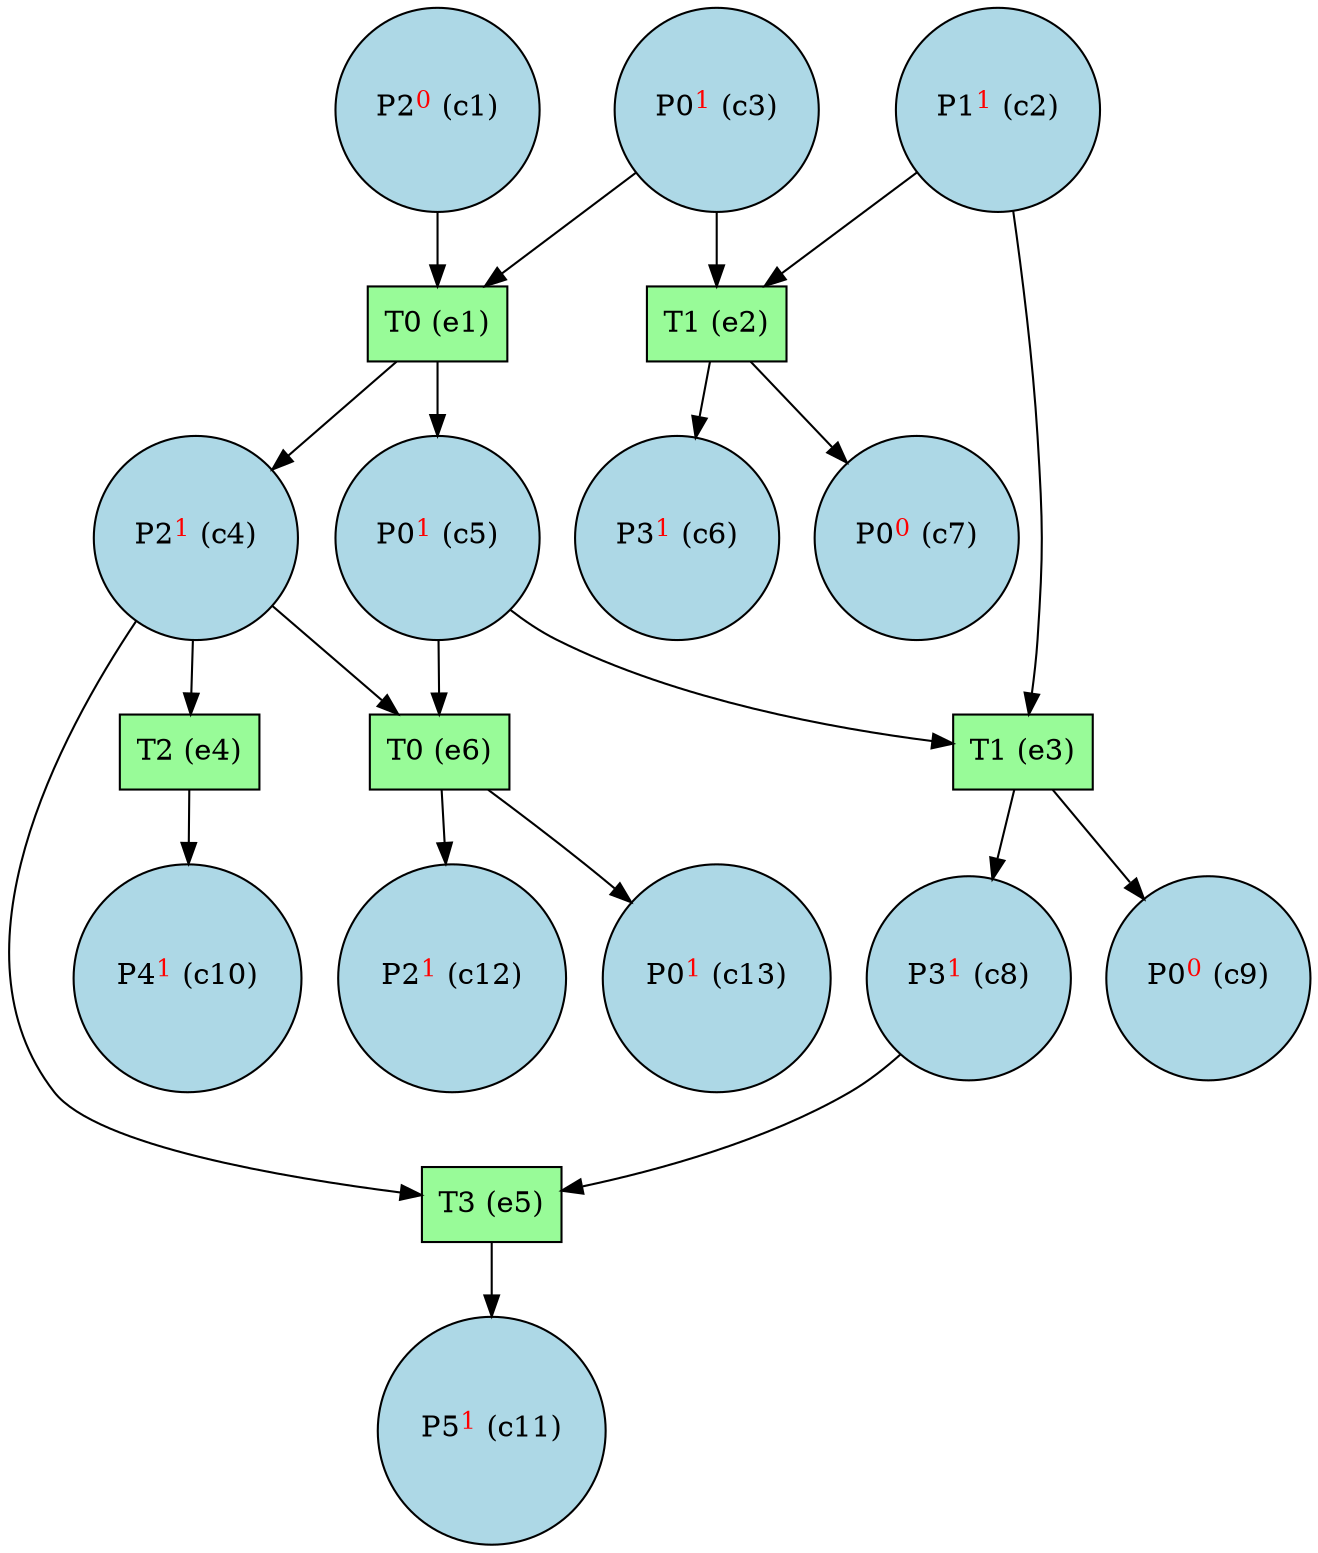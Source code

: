 digraph test {
  c1 -> e1;
  c2 -> e3;
  c2 -> e2;
  c3 -> e2;
  c3 -> e1;
  e1 -> c4;
  c4 -> e5;
  c4 -> e4;
  c4 -> e6;
  e1 -> c5;
  c5 -> e3;
  c5 -> e6;
  e2 -> c6;
  e2 -> c7;
  e3 -> c8;
  c8 -> e5;
  e3 -> c9;
  e4 -> c10;
  e5 -> c11;
  e6 -> c12;
  e6 -> c13;
  c1 [fillcolor=lightblue label= <P2<FONT COLOR="red"><SUP>0</SUP></FONT>&nbsp;(c1)> shape=circle style=filled];
  c2 [fillcolor=lightblue label= <P1<FONT COLOR="red"><SUP>1</SUP></FONT>&nbsp;(c2)> shape=circle style=filled];
  c3 [fillcolor=lightblue label= <P0<FONT COLOR="red"><SUP>1</SUP></FONT>&nbsp;(c3)> shape=circle style=filled];
  c4 [fillcolor=lightblue label= <P2<FONT COLOR="red"><SUP>1</SUP></FONT>&nbsp;(c4)> shape=circle style=filled];
  c5 [fillcolor=lightblue label= <P0<FONT COLOR="red"><SUP>1</SUP></FONT>&nbsp;(c5)> shape=circle style=filled];
  c6 [fillcolor=lightblue label= <P3<FONT COLOR="red"><SUP>1</SUP></FONT>&nbsp;(c6)> shape=circle style=filled];
  c7 [fillcolor=lightblue label= <P0<FONT COLOR="red"><SUP>0</SUP></FONT>&nbsp;(c7)> shape=circle style=filled];
  c8 [fillcolor=lightblue label= <P3<FONT COLOR="red"><SUP>1</SUP></FONT>&nbsp;(c8)> shape=circle style=filled];
  c9 [fillcolor=lightblue label= <P0<FONT COLOR="red"><SUP>0</SUP></FONT>&nbsp;(c9)> shape=circle style=filled];
  c10 [fillcolor=lightblue label= <P4<FONT COLOR="red"><SUP>1</SUP></FONT>&nbsp;(c10)> shape=circle style=filled];
  c11 [fillcolor=lightblue label= <P5<FONT COLOR="red"><SUP>1</SUP></FONT>&nbsp;(c11)> shape=circle style=filled];
  c12 [fillcolor=lightblue label= <P2<FONT COLOR="red"><SUP>1</SUP></FONT>&nbsp;(c12)> shape=circle style=filled];
  c13 [fillcolor=lightblue label= <P0<FONT COLOR="red"><SUP>1</SUP></FONT>&nbsp;(c13)> shape=circle style=filled];
  e1 [fillcolor=palegreen label="T0 (e1)" shape=box style=filled];
  e2 [fillcolor=palegreen label="T1 (e2)" shape=box style=filled];
  e3 [fillcolor=palegreen label="T1 (e3)" shape=box style=filled];
  e4 [fillcolor=palegreen label="T2 (e4)" shape=box style=filled];
  e5 [fillcolor=palegreen label="T3 (e5)" shape=box style=filled];
  e6 [fillcolor=palegreen label="T0 (e6)" shape=box style=filled];
}
